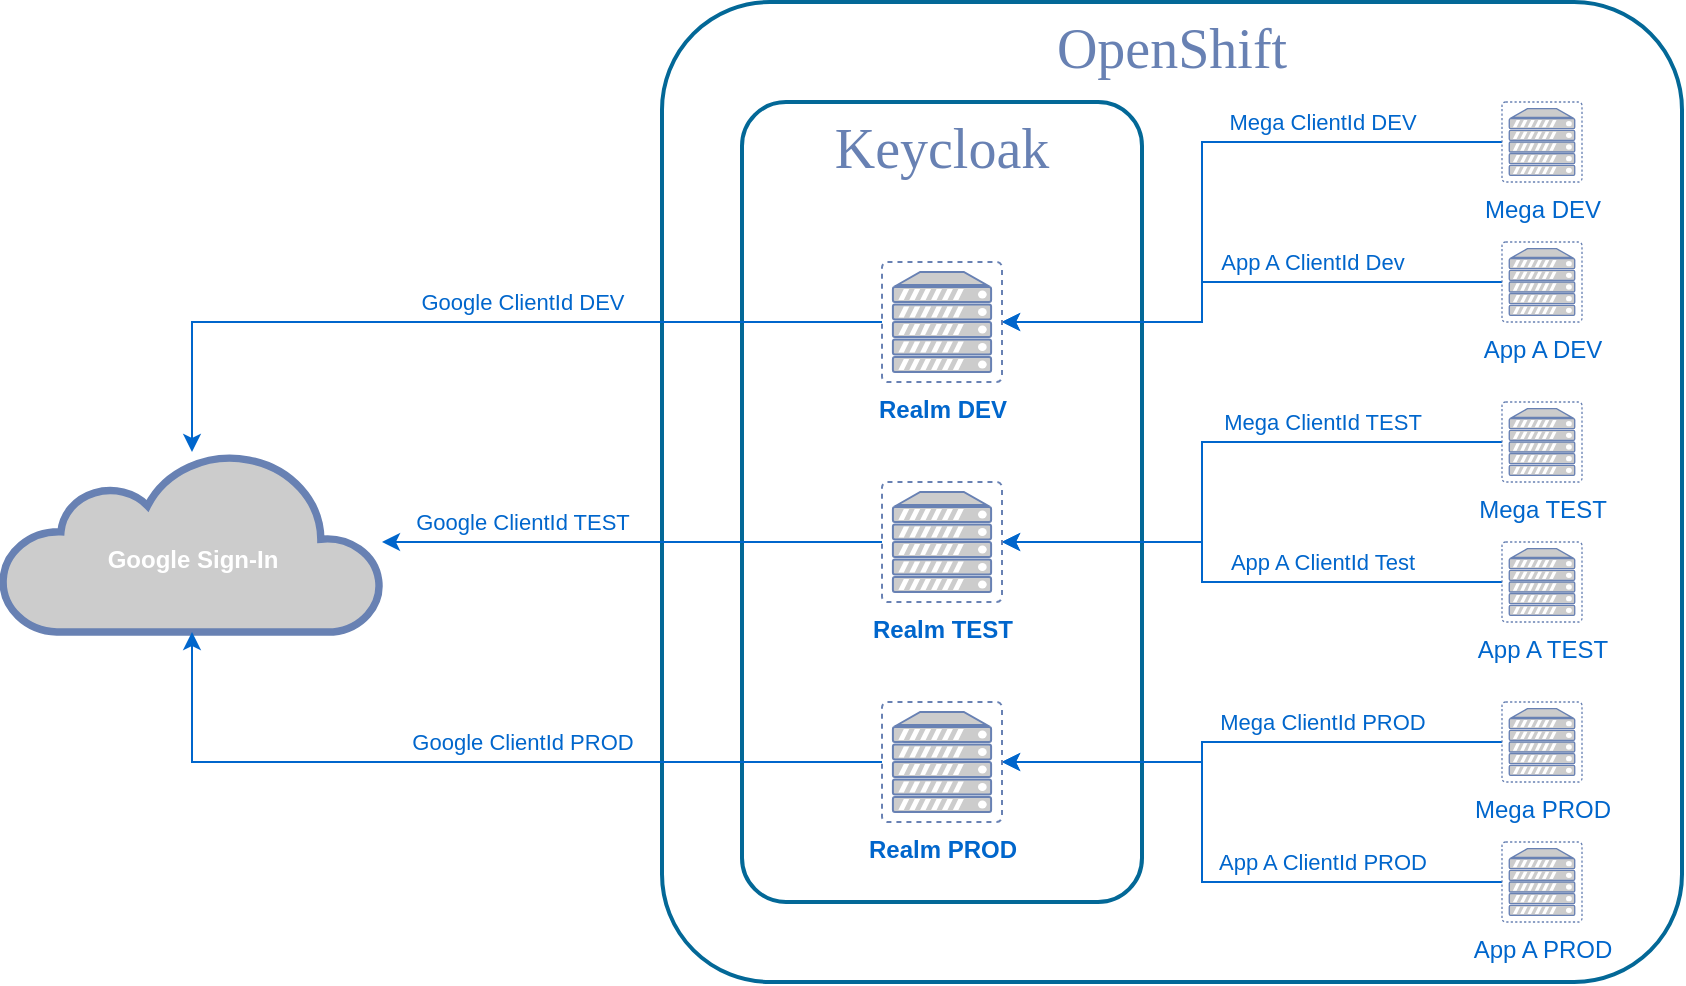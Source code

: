 <mxfile version="12.7.4" type="google"><diagram id="fFiV_4vCyYdIP0dX9VX7" name="Page-1"><mxGraphModel dx="2889" dy="1105" grid="1" gridSize="10" guides="1" tooltips="1" connect="1" arrows="1" fold="1" page="1" pageScale="1" pageWidth="827" pageHeight="1169" math="0" shadow="0"><root><mxCell id="0"/><mxCell id="1" parent="0"/><mxCell id="8Mbk05WGMTE4mc9zKob4-43" value="Keycloak" style="rounded=1;whiteSpace=wrap;html=1;shadow=0;comic=0;strokeColor=#036897;strokeWidth=2;fillColor=none;fontFamily=Verdana;fontSize=28;fontColor=#6881B3;align=center;arcSize=11;verticalAlign=top;" parent="1" vertex="1"><mxGeometry x="-80" y="320" width="200" height="400" as="geometry"/></mxCell><mxCell id="8Mbk05WGMTE4mc9zKob4-44" value="OpenShift&lt;br&gt;" style="rounded=1;whiteSpace=wrap;html=1;shadow=0;comic=0;strokeColor=#036897;strokeWidth=2;fillColor=none;fontFamily=Verdana;fontSize=28;fontColor=#6881B3;align=center;arcSize=11;verticalAlign=top;" parent="1" vertex="1"><mxGeometry x="-120" y="270" width="510" height="490" as="geometry"/></mxCell><mxCell id="8Mbk05WGMTE4mc9zKob4-3" value="Google Sign-In" style="html=1;outlineConnect=0;fillColor=#CCCCCC;strokeColor=#6881B3;gradientColor=none;gradientDirection=north;strokeWidth=2;shape=mxgraph.networks.cloud;fontColor=#ffffff;spacingTop=17;fontStyle=1" parent="1" vertex="1"><mxGeometry x="-450" y="495" width="190" height="90" as="geometry"/></mxCell><mxCell id="8Mbk05WGMTE4mc9zKob4-48" value="Google ClientId DEV" style="edgeStyle=orthogonalEdgeStyle;rounded=0;orthogonalLoop=1;jettySize=auto;html=1;exitX=0;exitY=0.5;exitDx=0;exitDy=0;exitPerimeter=0;fontColor=#0066CC;labelBackgroundColor=none;strokeColor=#0066CC;" parent="1" source="8Mbk05WGMTE4mc9zKob4-39" target="8Mbk05WGMTE4mc9zKob4-3" edge="1"><mxGeometry x="-0.122" y="-10" relative="1" as="geometry"><mxPoint as="offset"/></mxGeometry></mxCell><mxCell id="8Mbk05WGMTE4mc9zKob4-60" value="Mega ClientId DEV" style="edgeStyle=orthogonalEdgeStyle;rounded=0;orthogonalLoop=1;jettySize=auto;html=1;exitX=1;exitY=0.5;exitDx=0;exitDy=0;exitPerimeter=0;entryX=0;entryY=0.5;entryDx=0;entryDy=0;entryPerimeter=0;fontColor=#0066CC;labelBackgroundColor=none;strokeColor=#0066CC;endArrow=none;endFill=0;startArrow=classic;startFill=1;" parent="1" source="8Mbk05WGMTE4mc9zKob4-39" target="8Mbk05WGMTE4mc9zKob4-51" edge="1"><mxGeometry x="0.471" y="10" relative="1" as="geometry"><Array as="points"><mxPoint x="150" y="430"/><mxPoint x="150" y="340"/></Array><mxPoint as="offset"/></mxGeometry></mxCell><mxCell id="8Mbk05WGMTE4mc9zKob4-61" value="App A ClientId Dev" style="edgeStyle=orthogonalEdgeStyle;rounded=0;orthogonalLoop=1;jettySize=auto;html=1;exitX=1;exitY=0.5;exitDx=0;exitDy=0;exitPerimeter=0;fontColor=#0066CC;entryX=0;entryY=0.5;entryDx=0;entryDy=0;entryPerimeter=0;labelBackgroundColor=none;strokeColor=#0066CC;endArrow=none;endFill=0;startArrow=classic;startFill=1;" parent="1" source="8Mbk05WGMTE4mc9zKob4-39" target="8Mbk05WGMTE4mc9zKob4-54" edge="1"><mxGeometry x="0.52" y="32" relative="1" as="geometry"><Array as="points"><mxPoint x="150" y="430"/><mxPoint x="150" y="410"/></Array><mxPoint x="-30" y="22" as="offset"/></mxGeometry></mxCell><mxCell id="8Mbk05WGMTE4mc9zKob4-39" value="Realm DEV" style="fontColor=#0066CC;verticalAlign=top;verticalLabelPosition=bottom;labelPosition=center;align=center;html=1;outlineConnect=0;fillColor=#CCCCCC;strokeColor=#6881B3;gradientColor=none;gradientDirection=north;strokeWidth=2;shape=mxgraph.networks.virtual_server;labelBackgroundColor=none;fontStyle=1" parent="1" vertex="1"><mxGeometry x="-10" y="400" width="60" height="60" as="geometry"/></mxCell><mxCell id="8Mbk05WGMTE4mc9zKob4-49" value="Google ClientId TEST" style="edgeStyle=orthogonalEdgeStyle;rounded=0;orthogonalLoop=1;jettySize=auto;html=1;exitX=0;exitY=0.5;exitDx=0;exitDy=0;exitPerimeter=0;fontColor=#0066CC;labelBackgroundColor=none;strokeColor=#0066CC;" parent="1" source="8Mbk05WGMTE4mc9zKob4-46" target="8Mbk05WGMTE4mc9zKob4-3" edge="1"><mxGeometry x="0.44" y="-10" relative="1" as="geometry"><mxPoint as="offset"/></mxGeometry></mxCell><mxCell id="8Mbk05WGMTE4mc9zKob4-65" value="Mega ClientId TEST" style="edgeStyle=orthogonalEdgeStyle;rounded=0;orthogonalLoop=1;jettySize=auto;html=1;exitX=1;exitY=0.5;exitDx=0;exitDy=0;exitPerimeter=0;entryX=0;entryY=0.5;entryDx=0;entryDy=0;entryPerimeter=0;fontColor=#0066CC;labelBackgroundColor=none;strokeColor=#0066CC;endArrow=none;endFill=0;startArrow=classic;startFill=1;" parent="1" source="8Mbk05WGMTE4mc9zKob4-46" target="8Mbk05WGMTE4mc9zKob4-52" edge="1"><mxGeometry x="0.4" y="10" relative="1" as="geometry"><Array as="points"><mxPoint x="150" y="540"/><mxPoint x="150" y="490"/></Array><mxPoint as="offset"/></mxGeometry></mxCell><mxCell id="8Mbk05WGMTE4mc9zKob4-66" value="App A ClientId Test" style="edgeStyle=orthogonalEdgeStyle;rounded=0;orthogonalLoop=1;jettySize=auto;html=1;exitX=1;exitY=0.5;exitDx=0;exitDy=0;exitPerimeter=0;entryX=0;entryY=0.5;entryDx=0;entryDy=0;entryPerimeter=0;fontColor=#0066CC;labelBackgroundColor=none;strokeColor=#0066CC;endArrow=none;endFill=0;startArrow=classic;startFill=1;" parent="1" source="8Mbk05WGMTE4mc9zKob4-46" target="8Mbk05WGMTE4mc9zKob4-55" edge="1"><mxGeometry x="0.333" y="10" relative="1" as="geometry"><Array as="points"><mxPoint x="150" y="540"/><mxPoint x="150" y="560"/></Array><mxPoint as="offset"/></mxGeometry></mxCell><mxCell id="8Mbk05WGMTE4mc9zKob4-46" value="Realm TEST" style="fontColor=#0066CC;verticalAlign=top;verticalLabelPosition=bottom;labelPosition=center;align=center;html=1;outlineConnect=0;fillColor=#CCCCCC;strokeColor=#6881B3;gradientColor=none;gradientDirection=north;strokeWidth=2;shape=mxgraph.networks.virtual_server;labelBackgroundColor=none;fontStyle=1" parent="1" vertex="1"><mxGeometry x="-10" y="510" width="60" height="60" as="geometry"/></mxCell><mxCell id="8Mbk05WGMTE4mc9zKob4-50" value="Google ClientId PROD" style="edgeStyle=orthogonalEdgeStyle;rounded=0;orthogonalLoop=1;jettySize=auto;html=1;exitX=0;exitY=0.5;exitDx=0;exitDy=0;exitPerimeter=0;entryX=0.5;entryY=1;entryDx=0;entryDy=0;entryPerimeter=0;fontColor=#0066CC;labelBackgroundColor=none;strokeColor=#0066CC;" parent="1" source="8Mbk05WGMTE4mc9zKob4-47" target="8Mbk05WGMTE4mc9zKob4-3" edge="1"><mxGeometry x="-0.122" y="-10" relative="1" as="geometry"><mxPoint as="offset"/></mxGeometry></mxCell><mxCell id="8Mbk05WGMTE4mc9zKob4-62" value="Mega ClientId PROD" style="edgeStyle=orthogonalEdgeStyle;rounded=0;orthogonalLoop=1;jettySize=auto;html=1;exitX=1;exitY=0.5;exitDx=0;exitDy=0;exitPerimeter=0;entryX=0;entryY=0.5;entryDx=0;entryDy=0;entryPerimeter=0;fontColor=#0066CC;labelBackgroundColor=none;strokeColor=#0066CC;endArrow=none;endFill=0;startArrow=classic;startFill=1;" parent="1" source="8Mbk05WGMTE4mc9zKob4-47" target="8Mbk05WGMTE4mc9zKob4-53" edge="1"><mxGeometry x="0.308" y="10" relative="1" as="geometry"><Array as="points"><mxPoint x="150" y="650"/><mxPoint x="150" y="640"/></Array><mxPoint as="offset"/></mxGeometry></mxCell><mxCell id="8Mbk05WGMTE4mc9zKob4-63" value="App A ClientId PROD" style="edgeStyle=orthogonalEdgeStyle;rounded=0;orthogonalLoop=1;jettySize=auto;html=1;exitX=1;exitY=0.5;exitDx=0;exitDy=0;exitPerimeter=0;entryX=0;entryY=0.5;entryDx=0;entryDy=0;entryPerimeter=0;fontColor=#0066CC;labelBackgroundColor=none;strokeColor=#0066CC;endArrow=none;endFill=0;startArrow=classic;startFill=1;" parent="1" source="8Mbk05WGMTE4mc9zKob4-47" target="8Mbk05WGMTE4mc9zKob4-56" edge="1"><mxGeometry x="0.419" y="10" relative="1" as="geometry"><Array as="points"><mxPoint x="150" y="650"/><mxPoint x="150" y="710"/></Array><mxPoint as="offset"/></mxGeometry></mxCell><mxCell id="8Mbk05WGMTE4mc9zKob4-47" value="Realm PROD" style="fontColor=#0066CC;verticalAlign=top;verticalLabelPosition=bottom;labelPosition=center;align=center;html=1;outlineConnect=0;fillColor=#CCCCCC;strokeColor=#6881B3;gradientColor=none;gradientDirection=north;strokeWidth=2;shape=mxgraph.networks.virtual_server;labelBackgroundColor=none;fontStyle=1" parent="1" vertex="1"><mxGeometry x="-10" y="620" width="60" height="60" as="geometry"/></mxCell><mxCell id="8Mbk05WGMTE4mc9zKob4-51" value="Mega DEV" style="fontColor=#0066CC;verticalAlign=top;verticalLabelPosition=bottom;labelPosition=center;align=center;html=1;outlineConnect=0;fillColor=#CCCCCC;strokeColor=#6881B3;gradientColor=none;gradientDirection=north;strokeWidth=2;shape=mxgraph.networks.virtual_server;labelBackgroundColor=none;" parent="1" vertex="1"><mxGeometry x="300" y="320" width="40" height="40" as="geometry"/></mxCell><mxCell id="8Mbk05WGMTE4mc9zKob4-52" value="Mega TEST" style="fontColor=#0066CC;verticalAlign=top;verticalLabelPosition=bottom;labelPosition=center;align=center;html=1;outlineConnect=0;fillColor=#CCCCCC;strokeColor=#6881B3;gradientColor=none;gradientDirection=north;strokeWidth=2;shape=mxgraph.networks.virtual_server;labelBackgroundColor=none;" parent="1" vertex="1"><mxGeometry x="300" y="470" width="40" height="40" as="geometry"/></mxCell><mxCell id="8Mbk05WGMTE4mc9zKob4-53" value="Mega PROD" style="fontColor=#0066CC;verticalAlign=top;verticalLabelPosition=bottom;labelPosition=center;align=center;html=1;outlineConnect=0;fillColor=#CCCCCC;strokeColor=#6881B3;gradientColor=none;gradientDirection=north;strokeWidth=2;shape=mxgraph.networks.virtual_server;labelBackgroundColor=none;" parent="1" vertex="1"><mxGeometry x="300" y="620" width="40" height="40" as="geometry"/></mxCell><mxCell id="8Mbk05WGMTE4mc9zKob4-54" value="App A DEV" style="fontColor=#0066CC;verticalAlign=top;verticalLabelPosition=bottom;labelPosition=center;align=center;html=1;outlineConnect=0;fillColor=#CCCCCC;strokeColor=#6881B3;gradientColor=none;gradientDirection=north;strokeWidth=2;shape=mxgraph.networks.virtual_server;labelBackgroundColor=none;" parent="1" vertex="1"><mxGeometry x="300" y="390" width="40" height="40" as="geometry"/></mxCell><mxCell id="8Mbk05WGMTE4mc9zKob4-55" value="App A TEST" style="fontColor=#0066CC;verticalAlign=top;verticalLabelPosition=bottom;labelPosition=center;align=center;html=1;outlineConnect=0;fillColor=#CCCCCC;strokeColor=#6881B3;gradientColor=none;gradientDirection=north;strokeWidth=2;shape=mxgraph.networks.virtual_server;labelBackgroundColor=none;" parent="1" vertex="1"><mxGeometry x="300" y="540" width="40" height="40" as="geometry"/></mxCell><mxCell id="8Mbk05WGMTE4mc9zKob4-56" value="App A PROD" style="fontColor=#0066CC;verticalAlign=top;verticalLabelPosition=bottom;labelPosition=center;align=center;html=1;outlineConnect=0;fillColor=#CCCCCC;strokeColor=#6881B3;gradientColor=none;gradientDirection=north;strokeWidth=2;shape=mxgraph.networks.virtual_server;labelBackgroundColor=none;" parent="1" vertex="1"><mxGeometry x="300" y="690" width="40" height="40" as="geometry"/></mxCell></root></mxGraphModel></diagram></mxfile>